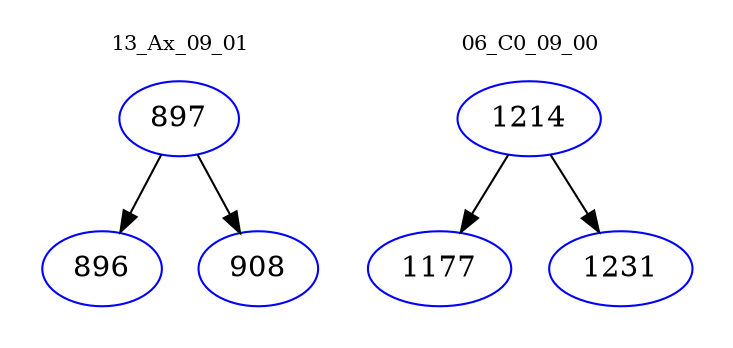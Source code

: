 digraph{
subgraph cluster_0 {
color = white
label = "13_Ax_09_01";
fontsize=10;
T0_897 [label="897", color="blue"]
T0_897 -> T0_896 [color="black"]
T0_896 [label="896", color="blue"]
T0_897 -> T0_908 [color="black"]
T0_908 [label="908", color="blue"]
}
subgraph cluster_1 {
color = white
label = "06_C0_09_00";
fontsize=10;
T1_1214 [label="1214", color="blue"]
T1_1214 -> T1_1177 [color="black"]
T1_1177 [label="1177", color="blue"]
T1_1214 -> T1_1231 [color="black"]
T1_1231 [label="1231", color="blue"]
}
}
